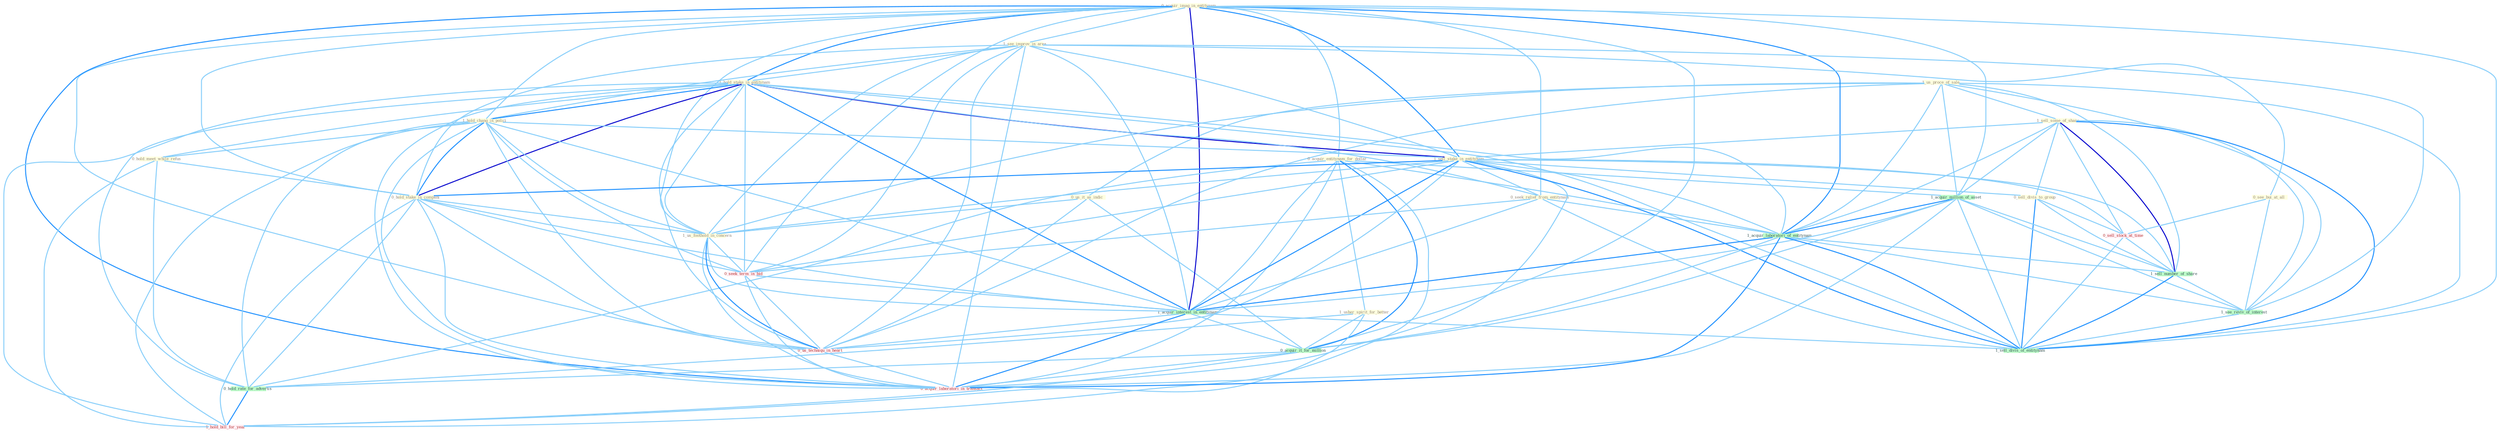 Graph G{ 
    node
    [shape=polygon,style=filled,width=.5,height=.06,color="#BDFCC9",fixedsize=true,fontsize=4,
    fontcolor="#2f4f4f"];
    {node
    [color="#ffffe0", fontcolor="#8b7d6b"] "1_us_proce_of_sale " "0_us_it_as_indic " "0_acquir_imag_in_entitynam " "1_sell_some_of_share " "1_see_improv_in_area " "0_acquir_entitynam_for_dollar " "1_hold_stake_in_entitynam " "1_hold_chang_in_polici " "0_hold_meet_while_refus " "0_see_bui_at_all " "1_sell_stake_in_entitynam " "1_usher_spirit_for_better " "0_sell_divis_to_group " "0_seek_relief_from_entitynam " "0_hold_stake_in_compani " "1_us_foothold_in_concern "}
{node [color="#fff0f5", fontcolor="#b22222"] "0_seek_term_in_bid " "0_us_techniqu_in_heart " "0_acquir_laboratori_in_transact " "0_sell_stock_at_time " "1_hold_bill_for_year "}
edge [color="#B0E2FF"];

	"1_us_proce_of_sale " -- "0_us_it_as_indic " [w="1", color="#87cefa" ];
	"1_us_proce_of_sale " -- "1_sell_some_of_share " [w="1", color="#87cefa" ];
	"1_us_proce_of_sale " -- "1_us_foothold_in_concern " [w="1", color="#87cefa" ];
	"1_us_proce_of_sale " -- "1_acquir_million_of_asset " [w="1", color="#87cefa" ];
	"1_us_proce_of_sale " -- "1_acquir_laboratori_of_entitynam " [w="1", color="#87cefa" ];
	"1_us_proce_of_sale " -- "0_us_techniqu_in_heart " [w="1", color="#87cefa" ];
	"1_us_proce_of_sale " -- "1_sell_number_of_share " [w="1", color="#87cefa" ];
	"1_us_proce_of_sale " -- "1_see_reviv_of_interest " [w="1", color="#87cefa" ];
	"1_us_proce_of_sale " -- "1_sell_divis_of_entitynam " [w="1", color="#87cefa" ];
	"0_us_it_as_indic " -- "1_us_foothold_in_concern " [w="1", color="#87cefa" ];
	"0_us_it_as_indic " -- "0_us_techniqu_in_heart " [w="1", color="#87cefa" ];
	"0_us_it_as_indic " -- "0_acquir_it_for_million " [w="1", color="#87cefa" ];
	"0_acquir_imag_in_entitynam " -- "1_see_improv_in_area " [w="1", color="#87cefa" ];
	"0_acquir_imag_in_entitynam " -- "0_acquir_entitynam_for_dollar " [w="1", color="#87cefa" ];
	"0_acquir_imag_in_entitynam " -- "1_hold_stake_in_entitynam " [w="2", color="#1e90ff" , len=0.8];
	"0_acquir_imag_in_entitynam " -- "1_hold_chang_in_polici " [w="1", color="#87cefa" ];
	"0_acquir_imag_in_entitynam " -- "1_sell_stake_in_entitynam " [w="2", color="#1e90ff" , len=0.8];
	"0_acquir_imag_in_entitynam " -- "0_seek_relief_from_entitynam " [w="1", color="#87cefa" ];
	"0_acquir_imag_in_entitynam " -- "0_hold_stake_in_compani " [w="1", color="#87cefa" ];
	"0_acquir_imag_in_entitynam " -- "1_us_foothold_in_concern " [w="1", color="#87cefa" ];
	"0_acquir_imag_in_entitynam " -- "1_acquir_million_of_asset " [w="1", color="#87cefa" ];
	"0_acquir_imag_in_entitynam " -- "1_acquir_laboratori_of_entitynam " [w="2", color="#1e90ff" , len=0.8];
	"0_acquir_imag_in_entitynam " -- "0_seek_term_in_bid " [w="1", color="#87cefa" ];
	"0_acquir_imag_in_entitynam " -- "1_acquir_interest_in_entitynam " [w="3", color="#0000cd" , len=0.6];
	"0_acquir_imag_in_entitynam " -- "0_us_techniqu_in_heart " [w="1", color="#87cefa" ];
	"0_acquir_imag_in_entitynam " -- "0_acquir_it_for_million " [w="1", color="#87cefa" ];
	"0_acquir_imag_in_entitynam " -- "0_acquir_laboratori_in_transact " [w="2", color="#1e90ff" , len=0.8];
	"0_acquir_imag_in_entitynam " -- "1_sell_divis_of_entitynam " [w="1", color="#87cefa" ];
	"1_sell_some_of_share " -- "1_sell_stake_in_entitynam " [w="1", color="#87cefa" ];
	"1_sell_some_of_share " -- "0_sell_divis_to_group " [w="1", color="#87cefa" ];
	"1_sell_some_of_share " -- "1_acquir_million_of_asset " [w="1", color="#87cefa" ];
	"1_sell_some_of_share " -- "1_acquir_laboratori_of_entitynam " [w="1", color="#87cefa" ];
	"1_sell_some_of_share " -- "0_sell_stock_at_time " [w="1", color="#87cefa" ];
	"1_sell_some_of_share " -- "1_sell_number_of_share " [w="3", color="#0000cd" , len=0.6];
	"1_sell_some_of_share " -- "1_see_reviv_of_interest " [w="1", color="#87cefa" ];
	"1_sell_some_of_share " -- "1_sell_divis_of_entitynam " [w="2", color="#1e90ff" , len=0.8];
	"1_see_improv_in_area " -- "1_hold_stake_in_entitynam " [w="1", color="#87cefa" ];
	"1_see_improv_in_area " -- "1_hold_chang_in_polici " [w="1", color="#87cefa" ];
	"1_see_improv_in_area " -- "0_see_bui_at_all " [w="1", color="#87cefa" ];
	"1_see_improv_in_area " -- "1_sell_stake_in_entitynam " [w="1", color="#87cefa" ];
	"1_see_improv_in_area " -- "0_hold_stake_in_compani " [w="1", color="#87cefa" ];
	"1_see_improv_in_area " -- "1_us_foothold_in_concern " [w="1", color="#87cefa" ];
	"1_see_improv_in_area " -- "0_seek_term_in_bid " [w="1", color="#87cefa" ];
	"1_see_improv_in_area " -- "1_acquir_interest_in_entitynam " [w="1", color="#87cefa" ];
	"1_see_improv_in_area " -- "0_us_techniqu_in_heart " [w="1", color="#87cefa" ];
	"1_see_improv_in_area " -- "0_acquir_laboratori_in_transact " [w="1", color="#87cefa" ];
	"1_see_improv_in_area " -- "1_see_reviv_of_interest " [w="1", color="#87cefa" ];
	"0_acquir_entitynam_for_dollar " -- "1_usher_spirit_for_better " [w="1", color="#87cefa" ];
	"0_acquir_entitynam_for_dollar " -- "1_acquir_million_of_asset " [w="1", color="#87cefa" ];
	"0_acquir_entitynam_for_dollar " -- "1_acquir_laboratori_of_entitynam " [w="1", color="#87cefa" ];
	"0_acquir_entitynam_for_dollar " -- "1_acquir_interest_in_entitynam " [w="1", color="#87cefa" ];
	"0_acquir_entitynam_for_dollar " -- "0_acquir_it_for_million " [w="2", color="#1e90ff" , len=0.8];
	"0_acquir_entitynam_for_dollar " -- "0_hold_rate_for_advertis " [w="1", color="#87cefa" ];
	"0_acquir_entitynam_for_dollar " -- "0_acquir_laboratori_in_transact " [w="1", color="#87cefa" ];
	"0_acquir_entitynam_for_dollar " -- "1_hold_bill_for_year " [w="1", color="#87cefa" ];
	"1_hold_stake_in_entitynam " -- "1_hold_chang_in_polici " [w="2", color="#1e90ff" , len=0.8];
	"1_hold_stake_in_entitynam " -- "0_hold_meet_while_refus " [w="1", color="#87cefa" ];
	"1_hold_stake_in_entitynam " -- "1_sell_stake_in_entitynam " [w="3", color="#0000cd" , len=0.6];
	"1_hold_stake_in_entitynam " -- "0_seek_relief_from_entitynam " [w="1", color="#87cefa" ];
	"1_hold_stake_in_entitynam " -- "0_hold_stake_in_compani " [w="3", color="#0000cd" , len=0.6];
	"1_hold_stake_in_entitynam " -- "1_us_foothold_in_concern " [w="1", color="#87cefa" ];
	"1_hold_stake_in_entitynam " -- "1_acquir_laboratori_of_entitynam " [w="1", color="#87cefa" ];
	"1_hold_stake_in_entitynam " -- "0_seek_term_in_bid " [w="1", color="#87cefa" ];
	"1_hold_stake_in_entitynam " -- "1_acquir_interest_in_entitynam " [w="2", color="#1e90ff" , len=0.8];
	"1_hold_stake_in_entitynam " -- "0_us_techniqu_in_heart " [w="1", color="#87cefa" ];
	"1_hold_stake_in_entitynam " -- "0_hold_rate_for_advertis " [w="1", color="#87cefa" ];
	"1_hold_stake_in_entitynam " -- "0_acquir_laboratori_in_transact " [w="1", color="#87cefa" ];
	"1_hold_stake_in_entitynam " -- "1_hold_bill_for_year " [w="1", color="#87cefa" ];
	"1_hold_stake_in_entitynam " -- "1_sell_divis_of_entitynam " [w="1", color="#87cefa" ];
	"1_hold_chang_in_polici " -- "0_hold_meet_while_refus " [w="1", color="#87cefa" ];
	"1_hold_chang_in_polici " -- "1_sell_stake_in_entitynam " [w="1", color="#87cefa" ];
	"1_hold_chang_in_polici " -- "0_hold_stake_in_compani " [w="2", color="#1e90ff" , len=0.8];
	"1_hold_chang_in_polici " -- "1_us_foothold_in_concern " [w="1", color="#87cefa" ];
	"1_hold_chang_in_polici " -- "0_seek_term_in_bid " [w="1", color="#87cefa" ];
	"1_hold_chang_in_polici " -- "1_acquir_interest_in_entitynam " [w="1", color="#87cefa" ];
	"1_hold_chang_in_polici " -- "0_us_techniqu_in_heart " [w="1", color="#87cefa" ];
	"1_hold_chang_in_polici " -- "0_hold_rate_for_advertis " [w="1", color="#87cefa" ];
	"1_hold_chang_in_polici " -- "0_acquir_laboratori_in_transact " [w="1", color="#87cefa" ];
	"1_hold_chang_in_polici " -- "1_hold_bill_for_year " [w="1", color="#87cefa" ];
	"0_hold_meet_while_refus " -- "0_hold_stake_in_compani " [w="1", color="#87cefa" ];
	"0_hold_meet_while_refus " -- "0_hold_rate_for_advertis " [w="1", color="#87cefa" ];
	"0_hold_meet_while_refus " -- "1_hold_bill_for_year " [w="1", color="#87cefa" ];
	"0_see_bui_at_all " -- "0_sell_stock_at_time " [w="1", color="#87cefa" ];
	"0_see_bui_at_all " -- "1_see_reviv_of_interest " [w="1", color="#87cefa" ];
	"1_sell_stake_in_entitynam " -- "0_sell_divis_to_group " [w="1", color="#87cefa" ];
	"1_sell_stake_in_entitynam " -- "0_seek_relief_from_entitynam " [w="1", color="#87cefa" ];
	"1_sell_stake_in_entitynam " -- "0_hold_stake_in_compani " [w="2", color="#1e90ff" , len=0.8];
	"1_sell_stake_in_entitynam " -- "1_us_foothold_in_concern " [w="1", color="#87cefa" ];
	"1_sell_stake_in_entitynam " -- "1_acquir_laboratori_of_entitynam " [w="1", color="#87cefa" ];
	"1_sell_stake_in_entitynam " -- "0_seek_term_in_bid " [w="1", color="#87cefa" ];
	"1_sell_stake_in_entitynam " -- "1_acquir_interest_in_entitynam " [w="2", color="#1e90ff" , len=0.8];
	"1_sell_stake_in_entitynam " -- "0_us_techniqu_in_heart " [w="1", color="#87cefa" ];
	"1_sell_stake_in_entitynam " -- "0_acquir_laboratori_in_transact " [w="1", color="#87cefa" ];
	"1_sell_stake_in_entitynam " -- "0_sell_stock_at_time " [w="1", color="#87cefa" ];
	"1_sell_stake_in_entitynam " -- "1_sell_number_of_share " [w="1", color="#87cefa" ];
	"1_sell_stake_in_entitynam " -- "1_sell_divis_of_entitynam " [w="2", color="#1e90ff" , len=0.8];
	"1_usher_spirit_for_better " -- "0_acquir_it_for_million " [w="1", color="#87cefa" ];
	"1_usher_spirit_for_better " -- "0_hold_rate_for_advertis " [w="1", color="#87cefa" ];
	"1_usher_spirit_for_better " -- "1_hold_bill_for_year " [w="1", color="#87cefa" ];
	"0_sell_divis_to_group " -- "0_sell_stock_at_time " [w="1", color="#87cefa" ];
	"0_sell_divis_to_group " -- "1_sell_number_of_share " [w="1", color="#87cefa" ];
	"0_sell_divis_to_group " -- "1_sell_divis_of_entitynam " [w="2", color="#1e90ff" , len=0.8];
	"0_seek_relief_from_entitynam " -- "1_acquir_laboratori_of_entitynam " [w="1", color="#87cefa" ];
	"0_seek_relief_from_entitynam " -- "0_seek_term_in_bid " [w="1", color="#87cefa" ];
	"0_seek_relief_from_entitynam " -- "1_acquir_interest_in_entitynam " [w="1", color="#87cefa" ];
	"0_seek_relief_from_entitynam " -- "1_sell_divis_of_entitynam " [w="1", color="#87cefa" ];
	"0_hold_stake_in_compani " -- "1_us_foothold_in_concern " [w="1", color="#87cefa" ];
	"0_hold_stake_in_compani " -- "0_seek_term_in_bid " [w="1", color="#87cefa" ];
	"0_hold_stake_in_compani " -- "1_acquir_interest_in_entitynam " [w="1", color="#87cefa" ];
	"0_hold_stake_in_compani " -- "0_us_techniqu_in_heart " [w="1", color="#87cefa" ];
	"0_hold_stake_in_compani " -- "0_hold_rate_for_advertis " [w="1", color="#87cefa" ];
	"0_hold_stake_in_compani " -- "0_acquir_laboratori_in_transact " [w="1", color="#87cefa" ];
	"0_hold_stake_in_compani " -- "1_hold_bill_for_year " [w="1", color="#87cefa" ];
	"1_us_foothold_in_concern " -- "0_seek_term_in_bid " [w="1", color="#87cefa" ];
	"1_us_foothold_in_concern " -- "1_acquir_interest_in_entitynam " [w="1", color="#87cefa" ];
	"1_us_foothold_in_concern " -- "0_us_techniqu_in_heart " [w="2", color="#1e90ff" , len=0.8];
	"1_us_foothold_in_concern " -- "0_acquir_laboratori_in_transact " [w="1", color="#87cefa" ];
	"1_acquir_million_of_asset " -- "1_acquir_laboratori_of_entitynam " [w="2", color="#1e90ff" , len=0.8];
	"1_acquir_million_of_asset " -- "1_acquir_interest_in_entitynam " [w="1", color="#87cefa" ];
	"1_acquir_million_of_asset " -- "0_acquir_it_for_million " [w="1", color="#87cefa" ];
	"1_acquir_million_of_asset " -- "0_acquir_laboratori_in_transact " [w="1", color="#87cefa" ];
	"1_acquir_million_of_asset " -- "1_sell_number_of_share " [w="1", color="#87cefa" ];
	"1_acquir_million_of_asset " -- "1_see_reviv_of_interest " [w="1", color="#87cefa" ];
	"1_acquir_million_of_asset " -- "1_sell_divis_of_entitynam " [w="1", color="#87cefa" ];
	"1_acquir_laboratori_of_entitynam " -- "1_acquir_interest_in_entitynam " [w="2", color="#1e90ff" , len=0.8];
	"1_acquir_laboratori_of_entitynam " -- "0_acquir_it_for_million " [w="1", color="#87cefa" ];
	"1_acquir_laboratori_of_entitynam " -- "0_acquir_laboratori_in_transact " [w="2", color="#1e90ff" , len=0.8];
	"1_acquir_laboratori_of_entitynam " -- "1_sell_number_of_share " [w="1", color="#87cefa" ];
	"1_acquir_laboratori_of_entitynam " -- "1_see_reviv_of_interest " [w="1", color="#87cefa" ];
	"1_acquir_laboratori_of_entitynam " -- "1_sell_divis_of_entitynam " [w="2", color="#1e90ff" , len=0.8];
	"0_seek_term_in_bid " -- "1_acquir_interest_in_entitynam " [w="1", color="#87cefa" ];
	"0_seek_term_in_bid " -- "0_us_techniqu_in_heart " [w="1", color="#87cefa" ];
	"0_seek_term_in_bid " -- "0_acquir_laboratori_in_transact " [w="1", color="#87cefa" ];
	"1_acquir_interest_in_entitynam " -- "0_us_techniqu_in_heart " [w="1", color="#87cefa" ];
	"1_acquir_interest_in_entitynam " -- "0_acquir_it_for_million " [w="1", color="#87cefa" ];
	"1_acquir_interest_in_entitynam " -- "0_acquir_laboratori_in_transact " [w="2", color="#1e90ff" , len=0.8];
	"1_acquir_interest_in_entitynam " -- "1_sell_divis_of_entitynam " [w="1", color="#87cefa" ];
	"0_us_techniqu_in_heart " -- "0_acquir_laboratori_in_transact " [w="1", color="#87cefa" ];
	"0_acquir_it_for_million " -- "0_hold_rate_for_advertis " [w="1", color="#87cefa" ];
	"0_acquir_it_for_million " -- "0_acquir_laboratori_in_transact " [w="1", color="#87cefa" ];
	"0_acquir_it_for_million " -- "1_hold_bill_for_year " [w="1", color="#87cefa" ];
	"0_hold_rate_for_advertis " -- "1_hold_bill_for_year " [w="2", color="#1e90ff" , len=0.8];
	"0_sell_stock_at_time " -- "1_sell_number_of_share " [w="1", color="#87cefa" ];
	"0_sell_stock_at_time " -- "1_sell_divis_of_entitynam " [w="1", color="#87cefa" ];
	"1_sell_number_of_share " -- "1_see_reviv_of_interest " [w="1", color="#87cefa" ];
	"1_sell_number_of_share " -- "1_sell_divis_of_entitynam " [w="2", color="#1e90ff" , len=0.8];
	"1_see_reviv_of_interest " -- "1_sell_divis_of_entitynam " [w="1", color="#87cefa" ];
}